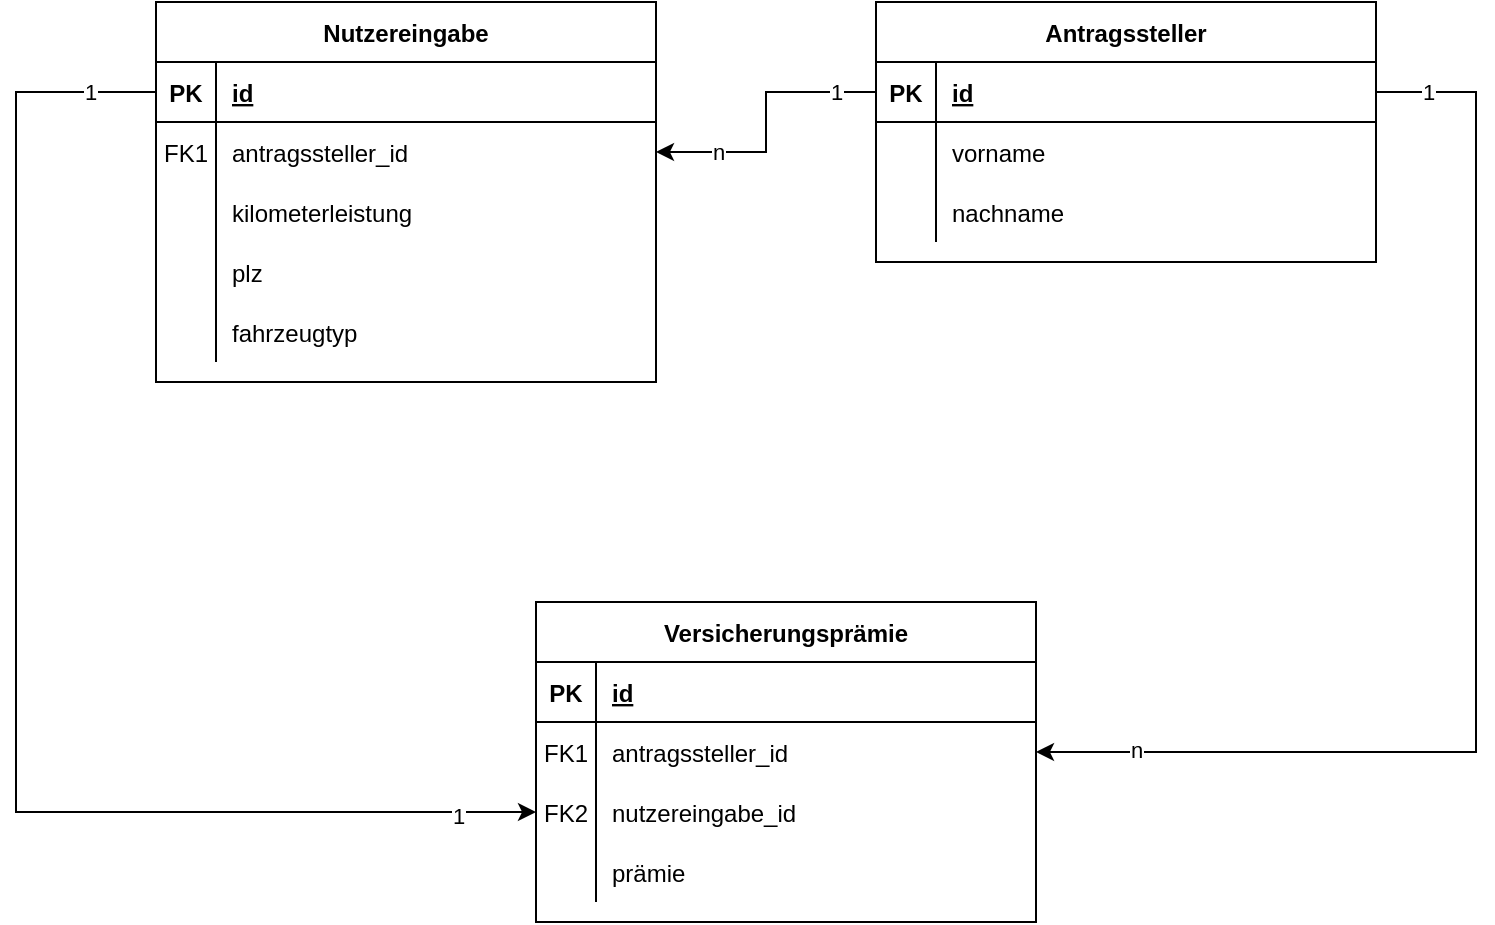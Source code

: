 <mxfile version="26.0.9">
  <diagram id="R2lEEEUBdFMjLlhIrx00" name="Page-1">
    <mxGraphModel dx="1114" dy="824" grid="1" gridSize="10" guides="1" tooltips="1" connect="1" arrows="1" fold="1" page="1" pageScale="1" pageWidth="850" pageHeight="1100" math="0" shadow="0" extFonts="Permanent Marker^https://fonts.googleapis.com/css?family=Permanent+Marker">
      <root>
        <mxCell id="0" />
        <mxCell id="1" parent="0" />
        <mxCell id="C-vyLk0tnHw3VtMMgP7b-2" value="Nutzereingabe" style="shape=table;startSize=30;container=1;collapsible=1;childLayout=tableLayout;fixedRows=1;rowLines=0;fontStyle=1;align=center;resizeLast=1;" parent="1" vertex="1">
          <mxGeometry x="110" y="80" width="250" height="190" as="geometry" />
        </mxCell>
        <mxCell id="C-vyLk0tnHw3VtMMgP7b-3" value="" style="shape=partialRectangle;collapsible=0;dropTarget=0;pointerEvents=0;fillColor=none;points=[[0,0.5],[1,0.5]];portConstraint=eastwest;top=0;left=0;right=0;bottom=1;" parent="C-vyLk0tnHw3VtMMgP7b-2" vertex="1">
          <mxGeometry y="30" width="250" height="30" as="geometry" />
        </mxCell>
        <mxCell id="C-vyLk0tnHw3VtMMgP7b-4" value="PK" style="shape=partialRectangle;overflow=hidden;connectable=0;fillColor=none;top=0;left=0;bottom=0;right=0;fontStyle=1;" parent="C-vyLk0tnHw3VtMMgP7b-3" vertex="1">
          <mxGeometry width="30" height="30" as="geometry">
            <mxRectangle width="30" height="30" as="alternateBounds" />
          </mxGeometry>
        </mxCell>
        <mxCell id="C-vyLk0tnHw3VtMMgP7b-5" value="id" style="shape=partialRectangle;overflow=hidden;connectable=0;fillColor=none;top=0;left=0;bottom=0;right=0;align=left;spacingLeft=6;fontStyle=5;" parent="C-vyLk0tnHw3VtMMgP7b-3" vertex="1">
          <mxGeometry x="30" width="220" height="30" as="geometry">
            <mxRectangle width="220" height="30" as="alternateBounds" />
          </mxGeometry>
        </mxCell>
        <mxCell id="C-vyLk0tnHw3VtMMgP7b-6" value="" style="shape=partialRectangle;collapsible=0;dropTarget=0;pointerEvents=0;fillColor=none;points=[[0,0.5],[1,0.5]];portConstraint=eastwest;top=0;left=0;right=0;bottom=0;" parent="C-vyLk0tnHw3VtMMgP7b-2" vertex="1">
          <mxGeometry y="60" width="250" height="30" as="geometry" />
        </mxCell>
        <mxCell id="C-vyLk0tnHw3VtMMgP7b-7" value="FK1" style="shape=partialRectangle;overflow=hidden;connectable=0;fillColor=none;top=0;left=0;bottom=0;right=0;" parent="C-vyLk0tnHw3VtMMgP7b-6" vertex="1">
          <mxGeometry width="30" height="30" as="geometry">
            <mxRectangle width="30" height="30" as="alternateBounds" />
          </mxGeometry>
        </mxCell>
        <mxCell id="C-vyLk0tnHw3VtMMgP7b-8" value="antragssteller_id" style="shape=partialRectangle;overflow=hidden;connectable=0;fillColor=none;top=0;left=0;bottom=0;right=0;align=left;spacingLeft=6;" parent="C-vyLk0tnHw3VtMMgP7b-6" vertex="1">
          <mxGeometry x="30" width="220" height="30" as="geometry">
            <mxRectangle width="220" height="30" as="alternateBounds" />
          </mxGeometry>
        </mxCell>
        <mxCell id="YhICEE44kQyoHX6ILrTa-23" value="" style="shape=partialRectangle;collapsible=0;dropTarget=0;pointerEvents=0;fillColor=none;points=[[0,0.5],[1,0.5]];portConstraint=eastwest;top=0;left=0;right=0;bottom=0;" parent="C-vyLk0tnHw3VtMMgP7b-2" vertex="1">
          <mxGeometry y="90" width="250" height="30" as="geometry" />
        </mxCell>
        <mxCell id="YhICEE44kQyoHX6ILrTa-24" value="" style="shape=partialRectangle;overflow=hidden;connectable=0;fillColor=none;top=0;left=0;bottom=0;right=0;" parent="YhICEE44kQyoHX6ILrTa-23" vertex="1">
          <mxGeometry width="30" height="30" as="geometry">
            <mxRectangle width="30" height="30" as="alternateBounds" />
          </mxGeometry>
        </mxCell>
        <mxCell id="YhICEE44kQyoHX6ILrTa-25" value="kilometerleistung" style="shape=partialRectangle;overflow=hidden;connectable=0;fillColor=none;top=0;left=0;bottom=0;right=0;align=left;spacingLeft=6;" parent="YhICEE44kQyoHX6ILrTa-23" vertex="1">
          <mxGeometry x="30" width="220" height="30" as="geometry">
            <mxRectangle width="220" height="30" as="alternateBounds" />
          </mxGeometry>
        </mxCell>
        <mxCell id="C-vyLk0tnHw3VtMMgP7b-9" value="" style="shape=partialRectangle;collapsible=0;dropTarget=0;pointerEvents=0;fillColor=none;points=[[0,0.5],[1,0.5]];portConstraint=eastwest;top=0;left=0;right=0;bottom=0;" parent="C-vyLk0tnHw3VtMMgP7b-2" vertex="1">
          <mxGeometry y="120" width="250" height="30" as="geometry" />
        </mxCell>
        <mxCell id="C-vyLk0tnHw3VtMMgP7b-10" value="" style="shape=partialRectangle;overflow=hidden;connectable=0;fillColor=none;top=0;left=0;bottom=0;right=0;" parent="C-vyLk0tnHw3VtMMgP7b-9" vertex="1">
          <mxGeometry width="30" height="30" as="geometry">
            <mxRectangle width="30" height="30" as="alternateBounds" />
          </mxGeometry>
        </mxCell>
        <mxCell id="C-vyLk0tnHw3VtMMgP7b-11" value="plz" style="shape=partialRectangle;overflow=hidden;connectable=0;fillColor=none;top=0;left=0;bottom=0;right=0;align=left;spacingLeft=6;" parent="C-vyLk0tnHw3VtMMgP7b-9" vertex="1">
          <mxGeometry x="30" width="220" height="30" as="geometry">
            <mxRectangle width="220" height="30" as="alternateBounds" />
          </mxGeometry>
        </mxCell>
        <mxCell id="YhICEE44kQyoHX6ILrTa-26" value="" style="shape=partialRectangle;collapsible=0;dropTarget=0;pointerEvents=0;fillColor=none;points=[[0,0.5],[1,0.5]];portConstraint=eastwest;top=0;left=0;right=0;bottom=0;" parent="C-vyLk0tnHw3VtMMgP7b-2" vertex="1">
          <mxGeometry y="150" width="250" height="30" as="geometry" />
        </mxCell>
        <mxCell id="YhICEE44kQyoHX6ILrTa-27" value="" style="shape=partialRectangle;overflow=hidden;connectable=0;fillColor=none;top=0;left=0;bottom=0;right=0;" parent="YhICEE44kQyoHX6ILrTa-26" vertex="1">
          <mxGeometry width="30" height="30" as="geometry">
            <mxRectangle width="30" height="30" as="alternateBounds" />
          </mxGeometry>
        </mxCell>
        <mxCell id="YhICEE44kQyoHX6ILrTa-28" value="fahrzeugtyp" style="shape=partialRectangle;overflow=hidden;connectable=0;fillColor=none;top=0;left=0;bottom=0;right=0;align=left;spacingLeft=6;" parent="YhICEE44kQyoHX6ILrTa-26" vertex="1">
          <mxGeometry x="30" width="220" height="30" as="geometry">
            <mxRectangle width="220" height="30" as="alternateBounds" />
          </mxGeometry>
        </mxCell>
        <mxCell id="YhICEE44kQyoHX6ILrTa-29" value="Antragssteller" style="shape=table;startSize=30;container=1;collapsible=1;childLayout=tableLayout;fixedRows=1;rowLines=0;fontStyle=1;align=center;resizeLast=1;" parent="1" vertex="1">
          <mxGeometry x="470" y="80" width="250" height="130" as="geometry" />
        </mxCell>
        <mxCell id="YhICEE44kQyoHX6ILrTa-30" value="" style="shape=partialRectangle;collapsible=0;dropTarget=0;pointerEvents=0;fillColor=none;points=[[0,0.5],[1,0.5]];portConstraint=eastwest;top=0;left=0;right=0;bottom=1;" parent="YhICEE44kQyoHX6ILrTa-29" vertex="1">
          <mxGeometry y="30" width="250" height="30" as="geometry" />
        </mxCell>
        <mxCell id="YhICEE44kQyoHX6ILrTa-31" value="PK" style="shape=partialRectangle;overflow=hidden;connectable=0;fillColor=none;top=0;left=0;bottom=0;right=0;fontStyle=1;" parent="YhICEE44kQyoHX6ILrTa-30" vertex="1">
          <mxGeometry width="30" height="30" as="geometry">
            <mxRectangle width="30" height="30" as="alternateBounds" />
          </mxGeometry>
        </mxCell>
        <mxCell id="YhICEE44kQyoHX6ILrTa-32" value="id" style="shape=partialRectangle;overflow=hidden;connectable=0;fillColor=none;top=0;left=0;bottom=0;right=0;align=left;spacingLeft=6;fontStyle=5;" parent="YhICEE44kQyoHX6ILrTa-30" vertex="1">
          <mxGeometry x="30" width="220" height="30" as="geometry">
            <mxRectangle width="220" height="30" as="alternateBounds" />
          </mxGeometry>
        </mxCell>
        <mxCell id="YhICEE44kQyoHX6ILrTa-33" value="" style="shape=partialRectangle;collapsible=0;dropTarget=0;pointerEvents=0;fillColor=none;points=[[0,0.5],[1,0.5]];portConstraint=eastwest;top=0;left=0;right=0;bottom=0;" parent="YhICEE44kQyoHX6ILrTa-29" vertex="1">
          <mxGeometry y="60" width="250" height="30" as="geometry" />
        </mxCell>
        <mxCell id="YhICEE44kQyoHX6ILrTa-34" value="" style="shape=partialRectangle;overflow=hidden;connectable=0;fillColor=none;top=0;left=0;bottom=0;right=0;" parent="YhICEE44kQyoHX6ILrTa-33" vertex="1">
          <mxGeometry width="30" height="30" as="geometry">
            <mxRectangle width="30" height="30" as="alternateBounds" />
          </mxGeometry>
        </mxCell>
        <mxCell id="YhICEE44kQyoHX6ILrTa-35" value="vorname" style="shape=partialRectangle;overflow=hidden;connectable=0;fillColor=none;top=0;left=0;bottom=0;right=0;align=left;spacingLeft=6;" parent="YhICEE44kQyoHX6ILrTa-33" vertex="1">
          <mxGeometry x="30" width="220" height="30" as="geometry">
            <mxRectangle width="220" height="30" as="alternateBounds" />
          </mxGeometry>
        </mxCell>
        <mxCell id="YhICEE44kQyoHX6ILrTa-36" value="" style="shape=partialRectangle;collapsible=0;dropTarget=0;pointerEvents=0;fillColor=none;points=[[0,0.5],[1,0.5]];portConstraint=eastwest;top=0;left=0;right=0;bottom=0;" parent="YhICEE44kQyoHX6ILrTa-29" vertex="1">
          <mxGeometry y="90" width="250" height="30" as="geometry" />
        </mxCell>
        <mxCell id="YhICEE44kQyoHX6ILrTa-37" value="" style="shape=partialRectangle;overflow=hidden;connectable=0;fillColor=none;top=0;left=0;bottom=0;right=0;" parent="YhICEE44kQyoHX6ILrTa-36" vertex="1">
          <mxGeometry width="30" height="30" as="geometry">
            <mxRectangle width="30" height="30" as="alternateBounds" />
          </mxGeometry>
        </mxCell>
        <mxCell id="YhICEE44kQyoHX6ILrTa-38" value="nachname" style="shape=partialRectangle;overflow=hidden;connectable=0;fillColor=none;top=0;left=0;bottom=0;right=0;align=left;spacingLeft=6;" parent="YhICEE44kQyoHX6ILrTa-36" vertex="1">
          <mxGeometry x="30" width="220" height="30" as="geometry">
            <mxRectangle width="220" height="30" as="alternateBounds" />
          </mxGeometry>
        </mxCell>
        <mxCell id="YhICEE44kQyoHX6ILrTa-45" value="1" style="edgeStyle=orthogonalEdgeStyle;rounded=0;orthogonalLoop=1;jettySize=auto;html=1;exitX=0;exitY=0.5;exitDx=0;exitDy=0;entryX=1;entryY=0.5;entryDx=0;entryDy=0;" parent="1" source="YhICEE44kQyoHX6ILrTa-30" target="C-vyLk0tnHw3VtMMgP7b-6" edge="1">
          <mxGeometry x="-0.714" relative="1" as="geometry">
            <mxPoint as="offset" />
          </mxGeometry>
        </mxCell>
        <mxCell id="YhICEE44kQyoHX6ILrTa-46" value="n" style="edgeLabel;html=1;align=center;verticalAlign=middle;resizable=0;points=[];" parent="YhICEE44kQyoHX6ILrTa-45" vertex="1" connectable="0">
          <mxGeometry x="0.448" relative="1" as="geometry">
            <mxPoint x="-8" as="offset" />
          </mxGeometry>
        </mxCell>
        <mxCell id="YhICEE44kQyoHX6ILrTa-57" value="Versicherungsprämie" style="shape=table;startSize=30;container=1;collapsible=1;childLayout=tableLayout;fixedRows=1;rowLines=0;fontStyle=1;align=center;resizeLast=1;" parent="1" vertex="1">
          <mxGeometry x="300" y="380" width="250" height="160" as="geometry" />
        </mxCell>
        <mxCell id="YhICEE44kQyoHX6ILrTa-58" value="" style="shape=partialRectangle;collapsible=0;dropTarget=0;pointerEvents=0;fillColor=none;points=[[0,0.5],[1,0.5]];portConstraint=eastwest;top=0;left=0;right=0;bottom=1;" parent="YhICEE44kQyoHX6ILrTa-57" vertex="1">
          <mxGeometry y="30" width="250" height="30" as="geometry" />
        </mxCell>
        <mxCell id="YhICEE44kQyoHX6ILrTa-59" value="PK" style="shape=partialRectangle;overflow=hidden;connectable=0;fillColor=none;top=0;left=0;bottom=0;right=0;fontStyle=1;" parent="YhICEE44kQyoHX6ILrTa-58" vertex="1">
          <mxGeometry width="30" height="30" as="geometry">
            <mxRectangle width="30" height="30" as="alternateBounds" />
          </mxGeometry>
        </mxCell>
        <mxCell id="YhICEE44kQyoHX6ILrTa-60" value="id" style="shape=partialRectangle;overflow=hidden;connectable=0;fillColor=none;top=0;left=0;bottom=0;right=0;align=left;spacingLeft=6;fontStyle=5;" parent="YhICEE44kQyoHX6ILrTa-58" vertex="1">
          <mxGeometry x="30" width="220" height="30" as="geometry">
            <mxRectangle width="220" height="30" as="alternateBounds" />
          </mxGeometry>
        </mxCell>
        <mxCell id="YhICEE44kQyoHX6ILrTa-61" value="" style="shape=partialRectangle;collapsible=0;dropTarget=0;pointerEvents=0;fillColor=none;points=[[0,0.5],[1,0.5]];portConstraint=eastwest;top=0;left=0;right=0;bottom=0;" parent="YhICEE44kQyoHX6ILrTa-57" vertex="1">
          <mxGeometry y="60" width="250" height="30" as="geometry" />
        </mxCell>
        <mxCell id="YhICEE44kQyoHX6ILrTa-62" value="FK1" style="shape=partialRectangle;overflow=hidden;connectable=0;fillColor=none;top=0;left=0;bottom=0;right=0;" parent="YhICEE44kQyoHX6ILrTa-61" vertex="1">
          <mxGeometry width="30" height="30" as="geometry">
            <mxRectangle width="30" height="30" as="alternateBounds" />
          </mxGeometry>
        </mxCell>
        <mxCell id="YhICEE44kQyoHX6ILrTa-63" value="antragssteller_id" style="shape=partialRectangle;overflow=hidden;connectable=0;fillColor=none;top=0;left=0;bottom=0;right=0;align=left;spacingLeft=6;" parent="YhICEE44kQyoHX6ILrTa-61" vertex="1">
          <mxGeometry x="30" width="220" height="30" as="geometry">
            <mxRectangle width="220" height="30" as="alternateBounds" />
          </mxGeometry>
        </mxCell>
        <mxCell id="YhICEE44kQyoHX6ILrTa-64" value="" style="shape=partialRectangle;collapsible=0;dropTarget=0;pointerEvents=0;fillColor=none;points=[[0,0.5],[1,0.5]];portConstraint=eastwest;top=0;left=0;right=0;bottom=0;" parent="YhICEE44kQyoHX6ILrTa-57" vertex="1">
          <mxGeometry y="90" width="250" height="30" as="geometry" />
        </mxCell>
        <mxCell id="YhICEE44kQyoHX6ILrTa-65" value="FK2" style="shape=partialRectangle;overflow=hidden;connectable=0;fillColor=none;top=0;left=0;bottom=0;right=0;" parent="YhICEE44kQyoHX6ILrTa-64" vertex="1">
          <mxGeometry width="30" height="30" as="geometry">
            <mxRectangle width="30" height="30" as="alternateBounds" />
          </mxGeometry>
        </mxCell>
        <mxCell id="YhICEE44kQyoHX6ILrTa-66" value="nutzereingabe_id" style="shape=partialRectangle;overflow=hidden;connectable=0;fillColor=none;top=0;left=0;bottom=0;right=0;align=left;spacingLeft=6;" parent="YhICEE44kQyoHX6ILrTa-64" vertex="1">
          <mxGeometry x="30" width="220" height="30" as="geometry">
            <mxRectangle width="220" height="30" as="alternateBounds" />
          </mxGeometry>
        </mxCell>
        <mxCell id="YhICEE44kQyoHX6ILrTa-67" value="" style="shape=partialRectangle;collapsible=0;dropTarget=0;pointerEvents=0;fillColor=none;points=[[0,0.5],[1,0.5]];portConstraint=eastwest;top=0;left=0;right=0;bottom=0;" parent="YhICEE44kQyoHX6ILrTa-57" vertex="1">
          <mxGeometry y="120" width="250" height="30" as="geometry" />
        </mxCell>
        <mxCell id="YhICEE44kQyoHX6ILrTa-68" value="" style="shape=partialRectangle;overflow=hidden;connectable=0;fillColor=none;top=0;left=0;bottom=0;right=0;" parent="YhICEE44kQyoHX6ILrTa-67" vertex="1">
          <mxGeometry width="30" height="30" as="geometry">
            <mxRectangle width="30" height="30" as="alternateBounds" />
          </mxGeometry>
        </mxCell>
        <mxCell id="YhICEE44kQyoHX6ILrTa-69" value="prämie" style="shape=partialRectangle;overflow=hidden;connectable=0;fillColor=none;top=0;left=0;bottom=0;right=0;align=left;spacingLeft=6;" parent="YhICEE44kQyoHX6ILrTa-67" vertex="1">
          <mxGeometry x="30" width="220" height="30" as="geometry">
            <mxRectangle width="220" height="30" as="alternateBounds" />
          </mxGeometry>
        </mxCell>
        <mxCell id="YhICEE44kQyoHX6ILrTa-74" style="edgeStyle=orthogonalEdgeStyle;rounded=0;orthogonalLoop=1;jettySize=auto;html=1;exitX=0;exitY=0.5;exitDx=0;exitDy=0;entryX=0;entryY=0.5;entryDx=0;entryDy=0;" parent="1" source="C-vyLk0tnHw3VtMMgP7b-3" target="YhICEE44kQyoHX6ILrTa-64" edge="1">
          <mxGeometry relative="1" as="geometry">
            <Array as="points">
              <mxPoint x="40" y="125" />
              <mxPoint x="40" y="485" />
            </Array>
          </mxGeometry>
        </mxCell>
        <mxCell id="YhICEE44kQyoHX6ILrTa-78" value="1" style="edgeLabel;html=1;align=center;verticalAlign=middle;resizable=0;points=[];" parent="YhICEE44kQyoHX6ILrTa-74" vertex="1" connectable="0">
          <mxGeometry x="-0.904" relative="1" as="geometry">
            <mxPoint as="offset" />
          </mxGeometry>
        </mxCell>
        <mxCell id="YhICEE44kQyoHX6ILrTa-79" value="1" style="edgeLabel;html=1;align=center;verticalAlign=middle;resizable=0;points=[];" parent="YhICEE44kQyoHX6ILrTa-74" vertex="1" connectable="0">
          <mxGeometry x="0.887" y="-2" relative="1" as="geometry">
            <mxPoint as="offset" />
          </mxGeometry>
        </mxCell>
        <mxCell id="YhICEE44kQyoHX6ILrTa-75" style="edgeStyle=orthogonalEdgeStyle;rounded=0;orthogonalLoop=1;jettySize=auto;html=1;exitX=1;exitY=0.5;exitDx=0;exitDy=0;" parent="1" source="YhICEE44kQyoHX6ILrTa-30" target="YhICEE44kQyoHX6ILrTa-61" edge="1">
          <mxGeometry relative="1" as="geometry">
            <Array as="points">
              <mxPoint x="770" y="125" />
              <mxPoint x="770" y="455" />
            </Array>
          </mxGeometry>
        </mxCell>
        <mxCell id="YhICEE44kQyoHX6ILrTa-76" value="1" style="edgeLabel;html=1;align=center;verticalAlign=middle;resizable=0;points=[];" parent="YhICEE44kQyoHX6ILrTa-75" vertex="1" connectable="0">
          <mxGeometry x="-0.913" y="-3" relative="1" as="geometry">
            <mxPoint y="-3" as="offset" />
          </mxGeometry>
        </mxCell>
        <mxCell id="YhICEE44kQyoHX6ILrTa-77" value="n" style="edgeLabel;html=1;align=center;verticalAlign=middle;resizable=0;points=[];" parent="YhICEE44kQyoHX6ILrTa-75" vertex="1" connectable="0">
          <mxGeometry x="0.927" y="-1" relative="1" as="geometry">
            <mxPoint x="28" as="offset" />
          </mxGeometry>
        </mxCell>
      </root>
    </mxGraphModel>
  </diagram>
</mxfile>
